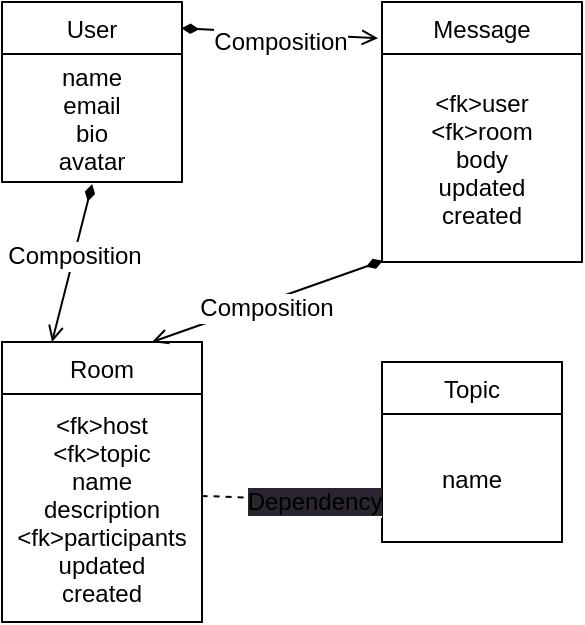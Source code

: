 <mxfile>
    <diagram id="th3mKwCZEyfTCelL4PXz" name="Page-1">
        <mxGraphModel dx="659" dy="382" grid="1" gridSize="10" guides="1" tooltips="1" connect="1" arrows="1" fold="1" page="1" pageScale="1" pageWidth="850" pageHeight="1100" math="0" shadow="0">
            <root>
                <mxCell id="0"/>
                <mxCell id="1" parent="0"/>
                <mxCell id="36" value="User" style="swimlane;fontStyle=0;childLayout=stackLayout;horizontal=1;startSize=26;fillColor=none;horizontalStack=0;resizeParent=1;resizeParentMax=0;resizeLast=0;collapsible=1;marginBottom=0;movable=1;resizable=1;rotatable=0;deletable=1;editable=1;connectable=1;resizeHeight=0;pointerEvents=0;dropTarget=0;autosize=0;" parent="1" vertex="1">
                    <mxGeometry x="290" y="140" width="90" height="90" as="geometry"/>
                </mxCell>
                <mxCell id="37" value="name&#10;email&#10;bio&#10;avatar" style="text;strokeColor=none;fillColor=none;align=center;verticalAlign=middle;spacingLeft=4;spacingRight=4;overflow=hidden;rotatable=0;points=[[0,0.5],[1,0.5]];portConstraint=eastwest;spacing=2;autosize=0;movable=0;" parent="36" vertex="1">
                    <mxGeometry y="26" width="90" height="64" as="geometry"/>
                </mxCell>
                <mxCell id="38" value="Topic" style="swimlane;fontStyle=0;childLayout=stackLayout;horizontal=1;startSize=26;fillColor=none;horizontalStack=0;resizeParent=1;resizeParentMax=0;resizeLast=0;collapsible=1;marginBottom=0;movable=1;resizable=1;rotatable=0;deletable=1;editable=1;connectable=1;resizeHeight=0;pointerEvents=0;dropTarget=0;autosize=0;" parent="1" vertex="1">
                    <mxGeometry x="480" y="320" width="90" height="90" as="geometry"/>
                </mxCell>
                <mxCell id="39" value="name" style="text;strokeColor=none;fillColor=none;align=center;verticalAlign=middle;spacingLeft=4;spacingRight=4;overflow=hidden;rotatable=0;points=[[0,0.5],[1,0.5]];portConstraint=eastwest;spacing=2;autosize=0;movable=0;" parent="38" vertex="1">
                    <mxGeometry y="26" width="90" height="64" as="geometry"/>
                </mxCell>
                <mxCell id="40" value="Room" style="swimlane;fontStyle=0;childLayout=stackLayout;horizontal=1;startSize=26;fillColor=none;horizontalStack=0;resizeParent=1;resizeParentMax=0;resizeLast=0;collapsible=1;marginBottom=0;movable=1;resizable=1;rotatable=0;deletable=1;editable=1;connectable=1;resizeHeight=0;pointerEvents=0;dropTarget=0;autosize=0;" parent="1" vertex="1">
                    <mxGeometry x="290" y="310" width="100" height="140" as="geometry"/>
                </mxCell>
                <mxCell id="41" value="&lt;fk&gt;host&#10;&lt;fk&gt;topic&#10;name&#10;description&#10;&lt;fk&gt;participants&#10;updated&#10;created" style="text;strokeColor=none;fillColor=none;align=center;verticalAlign=middle;spacingLeft=4;spacingRight=4;overflow=hidden;rotatable=0;points=[[0,0.5],[1,0.5]];portConstraint=eastwest;spacing=2;autosize=0;movable=0;fontSize=12;" parent="40" vertex="1">
                    <mxGeometry y="26" width="100" height="114" as="geometry"/>
                </mxCell>
                <mxCell id="43" value="Message" style="swimlane;fontStyle=0;childLayout=stackLayout;horizontal=1;startSize=26;fillColor=none;horizontalStack=0;resizeParent=1;resizeParentMax=0;resizeLast=0;collapsible=1;marginBottom=0;movable=1;resizable=1;rotatable=0;deletable=1;editable=1;connectable=1;resizeHeight=0;pointerEvents=0;dropTarget=0;autosize=0;" parent="1" vertex="1">
                    <mxGeometry x="480" y="140" width="100" height="130" as="geometry"/>
                </mxCell>
                <mxCell id="44" value="&lt;fk&gt;user&#10;&lt;fk&gt;room&#10;body&#10;updated&#10;created" style="text;strokeColor=none;fillColor=none;align=center;verticalAlign=middle;spacingLeft=4;spacingRight=4;overflow=hidden;rotatable=0;points=[[0,0.5],[1,0.5]];portConstraint=eastwest;spacing=2;autosize=0;movable=0;" parent="43" vertex="1">
                    <mxGeometry y="26" width="100" height="104" as="geometry"/>
                </mxCell>
                <mxCell id="46" value="" style="endArrow=open;html=1;rounded=0;align=center;verticalAlign=bottom;dashed=1;endFill=0;labelBackgroundColor=none;fontSize=12;exitX=0.998;exitY=0.447;exitDx=0;exitDy=0;entryX=-0.023;entryY=0.69;entryDx=0;entryDy=0;exitPerimeter=0;entryPerimeter=0;" parent="1" source="41" target="39" edge="1">
                    <mxGeometry relative="1" as="geometry">
                        <mxPoint x="369.93" y="360.004" as="sourcePoint"/>
                        <mxPoint x="560.0" y="383.06" as="targetPoint"/>
                        <Array as="points"/>
                    </mxGeometry>
                </mxCell>
                <mxCell id="50" value="&lt;span style=&quot;background-color: rgb(42, 37, 47);&quot;&gt;Dependency&lt;/span&gt;" style="edgeLabel;html=1;align=center;verticalAlign=middle;resizable=0;points=[];fontSize=12;" parent="46" vertex="1" connectable="0">
                    <mxGeometry x="-0.308" relative="1" as="geometry">
                        <mxPoint x="25" y="2" as="offset"/>
                    </mxGeometry>
                </mxCell>
                <mxCell id="48" style="edgeStyle=none;html=1;entryX=0.75;entryY=0;entryDx=0;entryDy=0;fontSize=12;exitX=0.004;exitY=0.994;exitDx=0;exitDy=0;exitPerimeter=0;startArrow=diamondThin;startFill=1;endArrow=open;fontStyle=0;endFill=0;" parent="1" source="44" target="40" edge="1">
                    <mxGeometry relative="1" as="geometry"/>
                </mxCell>
                <mxCell id="49" value="Composition" style="edgeLabel;html=1;align=center;verticalAlign=middle;resizable=0;points=[];fontSize=12;" parent="48" vertex="1" connectable="0">
                    <mxGeometry x="-0.368" relative="1" as="geometry">
                        <mxPoint x="-22" y="11" as="offset"/>
                    </mxGeometry>
                </mxCell>
                <mxCell id="52" style="edgeStyle=none;html=1;fontSize=12;startArrow=diamondThin;startFill=1;fontStyle=0;metaEdit=1;fixDash=1;enumerate=0;snapToPoint=0;endArrow=open;endFill=0;entryX=0.25;entryY=0;entryDx=0;entryDy=0;exitX=0.501;exitY=1.016;exitDx=0;exitDy=0;exitPerimeter=0;" parent="1" source="37" target="40" edge="1">
                    <mxGeometry relative="1" as="geometry">
                        <mxPoint x="360" y="250" as="sourcePoint"/>
                        <mxPoint x="340" y="300" as="targetPoint"/>
                    </mxGeometry>
                </mxCell>
                <mxCell id="53" value="Composition" style="edgeLabel;html=1;align=center;verticalAlign=middle;resizable=0;points=[];fontSize=12;fixDash=1;enumerate=0;snapToPoint=0;container=1;" parent="52" vertex="1" connectable="0">
                    <mxGeometry relative="1" as="geometry">
                        <mxPoint x="1" y="-4" as="offset"/>
                    </mxGeometry>
                </mxCell>
                <mxCell id="54" style="edgeStyle=none;html=1;entryX=-0.02;entryY=0.139;entryDx=0;entryDy=0;fontSize=12;exitX=0.997;exitY=0.146;exitDx=0;exitDy=0;exitPerimeter=0;startArrow=diamondThin;startFill=1;entryPerimeter=0;endArrow=open;fontStyle=0;endFill=0;" parent="1" source="36" target="43" edge="1">
                    <mxGeometry relative="1" as="geometry">
                        <mxPoint x="510" y="239.986" as="sourcePoint"/>
                        <mxPoint x="390" y="300" as="targetPoint"/>
                    </mxGeometry>
                </mxCell>
                <mxCell id="55" value="Composition" style="edgeLabel;html=1;align=center;verticalAlign=middle;resizable=0;points=[];fontSize=12;" parent="54" vertex="1" connectable="0">
                    <mxGeometry x="-0.368" relative="1" as="geometry">
                        <mxPoint x="18" y="5" as="offset"/>
                    </mxGeometry>
                </mxCell>
            </root>
        </mxGraphModel>
    </diagram>
</mxfile>